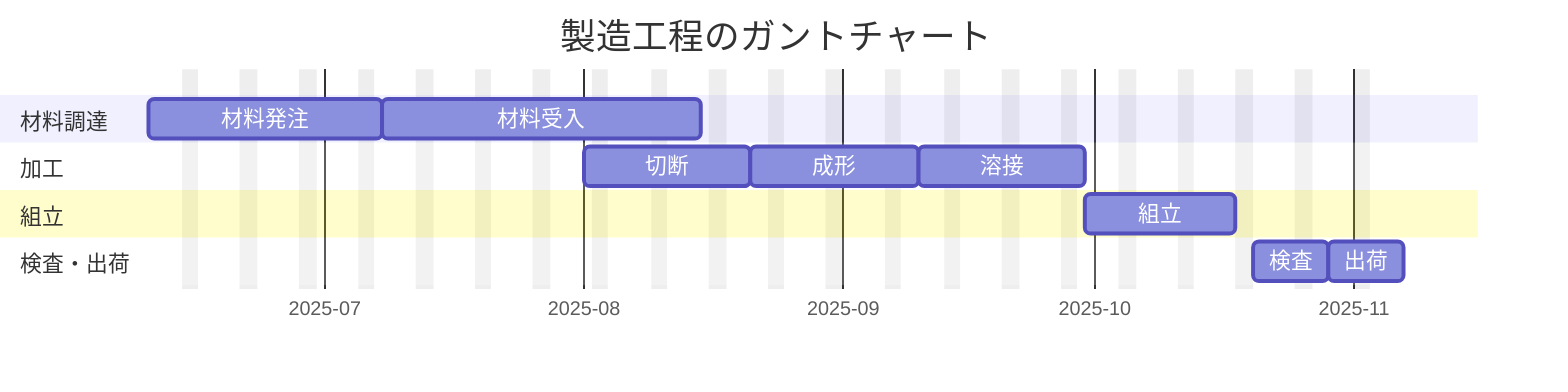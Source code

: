 ---
displayMode: compact
config:
  theme: default
---
gantt
    title 製造工程のガントチャート
    dateFormat  YYYY-MM-DD
    tickInterval 1month
    axisFormat %Y-%m 
    excludes    weekends
    section 材料調達
    材料発注           :a1, 2025-06-10, 20d
    材料受入           :a2, after a1, 4w
    section 加工
    切断               :b1, 2025-08-01, 2w
    成形               :b2, after b1, 2w
    溶接               :b3, after b2, 2w
    section 組立
    組立               :c1, after b3, 2w
    section 検査・出荷
    検査               :d1, after c1, 1w
    出荷               :d2, after d1, 1w